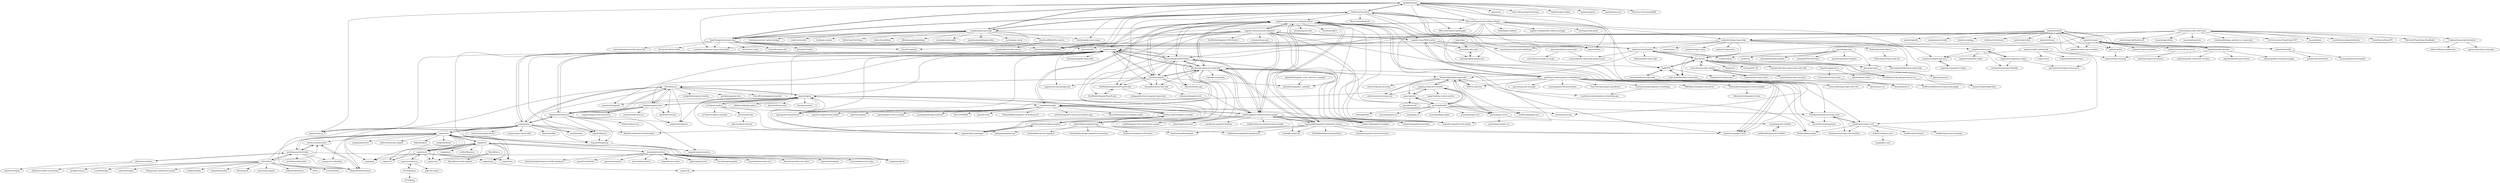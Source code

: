 digraph G {
"typings/typings" -> "DefinitelyTyped/tsd"
"typings/typings" -> "palantir/tslint" ["e"=1]
"typings/typings" -> "ngrx/store" ["e"=1]
"typings/typings" -> "ivogabe/gulp-typescript"
"typings/typings" -> "valor-software/ng2-bootstrap" ["e"=1]
"typings/typings" -> "TypeStrong/ts-loader" ["e"=1]
"typings/typings" -> "systemjs/systemjs" ["e"=1]
"typings/typings" -> "s-panferov/awesome-typescript-loader" ["e"=1]
"typings/typings" -> "typings/registry"
"typings/typings" -> "angular/universal" ["e"=1]
"typings/typings" -> "Reactive-Extensions/RxJS" ["e"=1]
"typings/typings" -> "angular/zone.js" ["e"=1]
"typings/typings" -> "borisyankov/DefinitelyTyped" ["e"=1]
"typings/typings" -> "mgechev/angular2-seed" ["e"=1]
"typings/typings" -> "TypeStrong/atom-typescript"
"marmelab/restful.js" -> "cujojs/rest"
"marmelab/restful.js" -> "jpillora/jquery.rest"
"marmelab/restful.js" -> "lincolnloop/amygdala"
"marmelab/restful.js" -> "marmelab/awesome-rest" ["e"=1]
"marmelab/restful.js" -> "Amareis/another-rest-client"
"marmelab/restful.js" -> "mgonto/restangular" ["e"=1]
"marmelab/restful.js" -> "marmelab/microrest.php"
"marmelab/restful.js" -> "florianholzapfel/express-restify-mongoose" ["e"=1]
"marmelab/restful.js" -> "gcanti/tcomb-form" ["e"=1]
"marmelab/restful.js" -> "gaearon/normalizr" ["e"=1]
"marmelab/restful.js" -> "marmelab/ng-admin" ["e"=1]
"marmelab/restful.js" -> "brigand/react-mixin" ["e"=1]
"TypeStrong/atom-typescript" -> "typings/typings"
"TypeStrong/atom-typescript" -> "DefinitelyTyped/tsd"
"TypeStrong/atom-typescript" -> "ivogabe/gulp-typescript"
"TypeStrong/atom-typescript" -> "borisyankov/DefinitelyTyped" ["e"=1]
"TypeStrong/atom-typescript" -> "palantir/tslint" ["e"=1]
"TypeStrong/atom-typescript" -> "sebastian-lenz/typedoc"
"TypeStrong/atom-typescript" -> "alm-tools/alm" ["e"=1]
"TypeStrong/atom-typescript" -> "Microsoft/ngconf2015demo"
"TypeStrong/atom-typescript" -> "tststs/atom-ternjs" ["e"=1]
"TypeStrong/atom-typescript" -> "s-panferov/awesome-typescript-loader" ["e"=1]
"TypeStrong/atom-typescript" -> "atom/ide-typescript" ["e"=1]
"TypeStrong/atom-typescript" -> "jbrantly/ts-loader"
"TypeStrong/atom-typescript" -> "cmichaelgraham/aurelia-typescript" ["e"=1]
"TypeStrong/atom-typescript" -> "TypeStrong/tsify"
"TypeStrong/atom-typescript" -> "AtomLinter/linter-tslint"
"cujojs/meld" -> "cujojs/wire"
"cujojs/meld" -> "cujojs/msgs"
"cujojs/meld" -> "mgechev/aspect.js"
"cujojs/meld" -> "cujojs/rest"
"cujojs/meld" -> "cujojs/when" ["e"=1]
"cujojs/meld" -> "cujojs/cram"
"cujojs/meld" -> "cujojs/poly"
"cujojs/meld" -> "cujojs/curl" ["e"=1]
"monounity/karma-typescript" -> "sshev/karma-remap-coverage"
"monounity/karma-typescript" -> "sergeyt/karma-typescript-preprocessor"
"DefinitelyTyped/tsd" -> "typings/typings"
"DefinitelyTyped/tsd" -> "borisyankov/DefinitelyTyped" ["e"=1]
"DefinitelyTyped/tsd" -> "ivogabe/gulp-typescript"
"DefinitelyTyped/tsd" -> "TypeStrong/atom-typescript"
"DefinitelyTyped/tsd" -> "sebastian-lenz/typedoc"
"DefinitelyTyped/tsd" -> "floridoo/gulp-sourcemaps" ["e"=1]
"DefinitelyTyped/tsd" -> "palantir/tslint" ["e"=1]
"DefinitelyTyped/tsd" -> "Microsoft/TypeScriptSamples" ["e"=1]
"DefinitelyTyped/tsd" -> "Railk/T3S"
"DefinitelyTyped/tsd" -> "DanWahlin/AngularIn20TypeScript"
"DefinitelyTyped/tsd" -> "Microsoft/TypeScript-Sublime-Plugin"
"DefinitelyTyped/tsd" -> "soywiz/typescript-node-definitions"
"DefinitelyTyped/tsd" -> "Microsoft/nodejstools" ["e"=1]
"DefinitelyTyped/tsd" -> "Microsoft/ngconf2015demo"
"DefinitelyTyped/tsd" -> "angular-class/angular2-webpack-starter"
"shuhei/babel-angular2-app" -> "shuhei/babel-plugin-angular2-annotations"
"shuhei/babel-angular2-app" -> "blacksonic/angular2-es6-starter"
"shuhei/babel-angular2-app" -> "shuhei/babel-preset-angular2"
"Nodeclipse/nodeclipse-1" -> "Nodeclipse/eclipse-node-ide"
"angular/dgeni" -> "petebacondarwin/dgeni-example"
"angular/dgeni" -> "angular/dgeni-packages"
"angular/dgeni" -> "m7r/grunt-ngdocs"
"angular/dgeni" -> "petebacondarwin/dgeni-angular"
"angular/dgeni" -> "angular/angular-hint"
"angular/dgeni" -> "angular/benchpress"
"angular/dgeni" -> "btford/zone.js"
"angular/dgeni" -> "nikhilmodak/gulp-ngdocs"
"angular/dgeni" -> "angular/router"
"angular/dgeni" -> "kentcdodds/ng-stats" ["e"=1]
"angular/dgeni" -> "olov/ng-annotate" ["e"=1]
"angular/dgeni" -> "angular/ngUpgrade" ["e"=1]
"angular/dgeni" -> "rangle/batarangle"
"angular/dgeni" -> "angular/watchtower.js"
"angular/dgeni" -> "ngUpgraders/ng-forward" ["e"=1]
"k-maru/grunt-typescript" -> "basarat/grunt-ts"
"c9/architect" -> "mariocasciaro/scatter"
"c9/architect" -> "cujojs/wire"
"c9/architect" -> "jaredhanson/electrolyte"
"c9/architect" -> "walmartlabs/thorax" ["e"=1]
"c9/architect" -> "c9/vfs"
"c9/architect" -> "visionmedia/co" ["e"=1]
"c9/architect" -> "rjrodger/seneca" ["e"=1]
"c9/architect" -> "LearnBoost/kue" ["e"=1]
"c9/architect" -> "substack/seaport" ["e"=1]
"c9/architect" -> "felixge/node-sandboxed-module" ["e"=1]
"c9/architect" -> "nodejitsu/haibu" ["e"=1]
"c9/architect" -> "sdepold/sequelize" ["e"=1]
"c9/architect" -> "flatiron/nock" ["e"=1]
"c9/architect" -> "RoyJacobs/intravenous"
"c9/architect" -> "easeway/js-plugins"
"angelozerr/jdt-codemining" -> "ajermakovics/eclipse-instasearch"
"angelozerr/jdt-codemining" -> "eclipse/wildwebdeveloper" ["e"=1]
"angelozerr/jdt-codemining" -> "eclipse/xtext" ["e"=1]
"angelozerr/jdt-codemining" -> "angelozerr/typescript.java"
"qooxdoo/qooxdoo" -> "qooxdoo/qooxdoo-compiler"
"qooxdoo/qooxdoo" -> "jbaron/qx-typed"
"qooxdoo/qooxdoo" -> "sqville/sqv"
"qooxdoo/qooxdoo" -> "jbaron/cats"
"qooxdoo/qooxdoo" -> "johnspackman/qxcompiler"
"qooxdoo/qooxdoo" -> "mwaylabs/The-M-Project" ["e"=1]
"jaredhanson/electrolyte" -> "mariocasciaro/scatter"
"jaredhanson/electrolyte" -> "jaredhanson/bootable"
"jaredhanson/electrolyte" -> "niftylettuce/eskimo"
"jaredhanson/electrolyte" -> "RoyJacobs/intravenous"
"jaredhanson/electrolyte" -> "young-steveo/bottlejs" ["e"=1]
"jaredhanson/electrolyte" -> "cujojs/wire"
"jaredhanson/electrolyte" -> "vojtajina/node-di"
"jaredhanson/electrolyte" -> "c9/architect"
"angelozerr/angularjs-eclipse" -> "angelozerr/tern.java"
"angelozerr/angularjs-eclipse" -> "mickaelistria/eclipse-bluesky"
"angelozerr/angularjs-eclipse" -> "ajermakovics/eclipse-instasearch"
"TypeStrong/grunt-ts" -> "k-maru/grunt-typescript"
"TypeStrong/grunt-ts" -> "palantir/grunt-tslint"
"angular/router" -> "angular/templating"
"angular/router" -> "angular/watchtower.js"
"angular/router" -> "angular-class/angular2-webpack-starter"
"angular/router" -> "angular/di.js"
"angular/router" -> "Microsoft/ngconf2015demo"
"angular/router" -> "ngUpgraders/ng-forward" ["e"=1]
"angular/router" -> "angular/atscript-playground"
"angular/router" -> "angular/diary.js"
"angular/router" -> "pkozlowski-opensource/ng2-play"
"angular/router" -> "angular/ngUpgrade" ["e"=1]
"angular/router" -> "hannahhoward/a1atscript"
"angular/router" -> "angular/zone.js" ["e"=1]
"angular/router" -> "davideast/ng2do"
"angular/router" -> "Swimlane/angular-data-table" ["e"=1]
"angular/router" -> "angular/angular-hint"
"btford/zone.js" -> "angular/watchtower.js"
"btford/zone.js" -> "angular/angular-hint"
"btford/zone.js" -> "angular/zone.js" ["e"=1]
"btford/zone.js" -> "angular/di.js"
"btford/zone.js" -> "mozilla/task.js" ["e"=1]
"btford/zone.js" -> "angular/dgeni"
"btford/zone.js" -> "geddski/overmind" ["e"=1]
"btford/zone.js" -> "karlgoldstein/grunt-html2js" ["e"=1]
"btford/zone.js" -> "jmdobry/angular-data" ["e"=1]
"btford/zone.js" -> "PascalPrecht/angular-translate" ["e"=1]
"btford/zone.js" -> "davideast/ng2do"
"btford/zone.js" -> "angular/benchpress"
"Microsoft/TypeScript-Sublime-Plugin" -> "Railk/T3S"
"Microsoft/TypeScript-Sublime-Plugin" -> "typings/typings"
"Microsoft/TypeScript-Sublime-Plugin" -> "ivogabe/gulp-typescript"
"Microsoft/TypeScript-Sublime-Plugin" -> "Microsoft/TypeScriptSamples" ["e"=1]
"Microsoft/TypeScript-Sublime-Plugin" -> "babel/babel-sublime" ["e"=1]
"Microsoft/TypeScript-Sublime-Plugin" -> "borisyankov/DefinitelyTyped" ["e"=1]
"Microsoft/TypeScript-Sublime-Plugin" -> "DefinitelyTyped/tsd"
"Microsoft/TypeScript-Sublime-Plugin" -> "Microsoft/ngconf2015demo"
"Microsoft/TypeScript-Sublime-Plugin" -> "mgechev/angular2-seed" ["e"=1]
"Microsoft/TypeScript-Sublime-Plugin" -> "Phaiax/ArcticTypescript"
"Microsoft/TypeScript-Sublime-Plugin" -> "palantir/tslint" ["e"=1]
"Microsoft/TypeScript-Sublime-Plugin" -> "angular-ui/AngularJS-sublime-package" ["e"=1]
"Microsoft/TypeScript-Sublime-Plugin" -> "mgechev/angular2-style-guide" ["e"=1]
"Microsoft/TypeScript-Sublime-Plugin" -> "vilic/typescript-guide" ["e"=1]
"Microsoft/TypeScript-Sublime-Plugin" -> "palantir/eclipse-typescript"
"angular/di.js" -> "vojtajina/node-di"
"angular/di.js" -> "angular/watchtower.js"
"angular/di.js" -> "angular/templating"
"angular/di.js" -> "angular/router"
"angular/di.js" -> "angular/diary.js"
"angular/di.js" -> "btford/zone.js"
"angular/di.js" -> "thlorenz/es6ify" ["e"=1]
"angular/di.js" -> "RoyJacobs/intravenous"
"angular/di.js" -> "cujojs/wire"
"angular/di.js" -> "young-steveo/bottlejs" ["e"=1]
"angular/di.js" -> "ModuleLoader/es6-module-loader" ["e"=1]
"angular/di.js" -> "angular/zone.js" ["e"=1]
"angular/di.js" -> "mozilla/task.js" ["e"=1]
"angular/di.js" -> "sindresorhus/gulp-traceur"
"angular/di.js" -> "zenparsing/es-observable" ["e"=1]
"palantir/atlasdb" -> "palantir/conjure"
"palantir/atlasdb" -> "palantir/godel"
"palantir/atlasdb" -> "palantir/plottable" ["e"=1]
"palantir/atlasdb" -> "palantir/gradle-baseline"
"palantir/atlasdb" -> "palantir/http-remoting"
"palantir/atlasdb" -> "palantir/tritium"
"palantir/atlasdb" -> "palantir/giraffe"
"palantir/atlasdb" -> "palantir/redoodle"
"palantir/atlasdb" -> "stephenmcd/curiodb" ["e"=1]
"palantir/atlasdb" -> "rxin/jvm-readings" ["e"=1]
"palantir/atlasdb" -> "palantir/eclipse-typescript"
"palantir/atlasdb" -> "voldemort/voldemort" ["e"=1]
"palantir/atlasdb" -> "palantir/conjure-java-runtime"
"vvakame/typescript-formatter" -> "vvakame/dtsm"
"vvakame/typescript-formatter" -> "bokuweb/karma-nightmare"
"vvakame/typescript-formatter" -> "agentcooper/typescript-play" ["e"=1]
"ivogabe/gulp-typescript" -> "floridoo/gulp-sourcemaps" ["e"=1]
"ivogabe/gulp-typescript" -> "typings/typings"
"ivogabe/gulp-typescript" -> "DefinitelyTyped/tsd"
"ivogabe/gulp-typescript" -> "panuhorsmalahti/gulp-tslint"
"ivogabe/gulp-typescript" -> "TypeStrong/tsify"
"ivogabe/gulp-typescript" -> "rbuckton/ReflectDecorators"
"ivogabe/gulp-typescript" -> "contra/gulp-concat" ["e"=1]
"ivogabe/gulp-typescript" -> "baimingxuan/vue3-admin-design" ["e"=1]
"ivogabe/gulp-typescript" -> "sindresorhus/del" ["e"=1]
"ivogabe/gulp-typescript" -> "lazd/gulp-replace" ["e"=1]
"ivogabe/gulp-typescript" -> "KylinC/mmVital-Signs" ["e"=1]
"ivogabe/gulp-typescript" -> "sohutv/hotcaffeine" ["e"=1]
"ivogabe/gulp-typescript" -> "Allenkuzma/langhaiblogs" ["e"=1]
"ivogabe/gulp-typescript" -> "TypeStrong/atom-typescript"
"ivogabe/gulp-typescript" -> "terinjokes/gulp-uglify" ["e"=1]
"hi104/typescript-playground-on-ace" -> "basarat/TypeScriptEditor"
"jbaron/cats" -> "hi104/typescript-playground-on-ace"
"jbaron/cats" -> "Diullei/tsd"
"jbaron/cats" -> "fdecampredon/brackets-typescript"
"jbaron/cats" -> "raph-amiard/sublime-typescript"
"jbaron/cats" -> "vclteam/VCL.JS"
"jbaron/cats" -> "niutech/typescript-compile"
"jbaron/cats" -> "Railk/T3S"
"jbaron/cats" -> "basarat/TypeScriptEditor"
"jbaron/cats" -> "tomsdev/brackets-typescript-code-intel"
"jbaron/cats" -> "sebastian-lenz/typedoc"
"jbaron/cats" -> "jbaron/qx-typed"
"niftylettuce/eskimo" -> "niftylettuce/igloo"
"niftylettuce/eskimo" -> "jaredhanson/electrolyte"
"niftylettuce/eskimo" -> "niftylettuce/nifty-conventions"
"frankwallis/plugin-typescript" -> "capaj/systemjs-hot-reloader"
"frankwallis/plugin-typescript" -> "alexisvincent/systemjs-hmr"
"frankwallis/plugin-typescript" -> "mobilexag/plugin-sass"
"frankwallis/plugin-typescript" -> "systemjs/builder"
"frankwallis/plugin-typescript" -> "rolaveric/karma-systemjs"
"frankwallis/plugin-typescript" -> "jspm/registry"
"frankwallis/plugin-typescript" -> "b091/ts-skeleton"
"frankwallis/plugin-typescript" -> "Workiva/karma-jspm"
"systemjs/builder" -> "jspm/registry"
"systemjs/builder" -> "jspm/jspm-cli" ["e"=1]
"systemjs/builder" -> "frankwallis/plugin-typescript"
"systemjs/builder" -> "capaj/systemjs-hot-reloader"
"systemjs/builder" -> "systemjs/plugin-babel"
"systemjs/builder" -> "systemjs/systemjs" ["e"=1]
"systemjs/builder" -> "systemjs/plugin-text"
"systemjs/builder" -> "Swimlane/angular-systemjs-seed"
"systemjs/builder" -> "ModuleLoader/es6-module-loader" ["e"=1]
"systemjs/builder" -> "mobilexag/plugin-sass"
"systemjs/builder" -> "whatwg/loader" ["e"=1]
"systemjs/builder" -> "geelen/jspm-server"
"systemjs/builder" -> "angular/router"
"systemjs/builder" -> "systemjs/plugin-css"
"systemjs/builder" -> "pkozlowski-opensource/ng2-play"
"Microsoft/ngconf2015demo" -> "davideast/ng2do"
"Microsoft/ngconf2015demo" -> "angular/router"
"Microsoft/ngconf2015demo" -> "DanWahlin/AngularTypeScript"
"Microsoft/ngconf2015demo" -> "auth0/angular2-authentication-sample"
"Microsoft/ngconf2015demo" -> "DanWahlin/AngularIn20TypeScript"
"Microsoft/ngconf2015demo" -> "pkozlowski-opensource/ng2-play"
"Microsoft/ngconf2015demo" -> "angular-class/angular2-webpack-starter"
"Microsoft/ngconf2015demo" -> "djsmith42/angular2_calendar"
"Microsoft/ngconf2015demo" -> "rkirov/youtube-app"
"tipeio/tipe" -> "tipeio/awesome-tipe"
"tipeio/tipe" -> "tipeio/graphql-playground"
"palantir/redoodle" -> "monorepolint/monorepolint"
"palantir/redoodle" -> "palantir/documentalist"
"jspm/registry" -> "capaj/systemjs-hot-reloader"
"jspm/registry" -> "jspm/demo-es6"
"jspm/registry" -> "geelen/jspm-server"
"jspm/registry" -> "systemjs/builder"
"angular-class/awesome-angular2" -> "angular-class/angular2-webpack-starter"
"angular-class/awesome-angular2" -> "angular-class/NG6-starter"
"angular-class/awesome-angular2" -> "auth0/angular2-the-new-horizon-sample"
"angular-class/awesome-angular2" -> "mgechev/angular2-style-guide" ["e"=1]
"angular-class/awesome-angular2" -> "johnpapa/angular2-go" ["e"=1]
"angular-class/awesome-angular2" -> "born2net/ng2Boilerplate" ["e"=1]
"angular-class/awesome-angular2" -> "auth0/angular2-authentication-sample"
"angular-class/awesome-angular2" -> "rogerpadilla/angular2-minimalist-starter"
"angular-class/awesome-angular2" -> "DanWahlin/Angular2-ES6-Starter"
"angular-class/awesome-angular2" -> "shuhei/babel-angular2-app"
"angular-class/awesome-angular2" -> "mgechev/angular2-seed" ["e"=1]
"angular-class/awesome-angular2" -> "ngUpgraders/ng-forward" ["e"=1]
"angular-class/awesome-angular2" -> "thelgevold/angular-2-samples" ["e"=1]
"angular-class/awesome-angular2" -> "orizens/echoes-ng2" ["e"=1]
"hannahhoward/a1atscript" -> "robianmcd/angular-next"
"rbuckton/ReflectDecorators" -> "jonathandturner/decorators"
"basarat/typescript-collections" -> "jbaron/cats"
"basarat/typescript-collections" -> "basarat/algorithms"
"basarat/typescript-collections" -> "borisyankov/DefinitelyTyped" ["e"=1]
"basarat/typescript-collections" -> "TypeStrong/atom-typescript"
"basarat/typescript-collections" -> "typestyle/typestyle" ["e"=1]
"basarat/typescript-collections" -> "s-panferov/awesome-typescript-loader" ["e"=1]
"basarat/typescript-collections" -> "alm-tools/alm" ["e"=1]
"basarat/typescript-collections" -> "vvakame/typescript-formatter"
"basarat/typescript-collections" -> "torokmark/design_patterns_in_typescript" ["e"=1]
"basarat/typescript-collections" -> "electricessence/TypeScript.NET"
"basarat/typescript-collections" -> "basarat/byots"
"basarat/typescript-collections" -> "manfredsteyer/ngx-build-plus" ["e"=1]
"basarat/typescript-collections" -> "SonarSource/SonarTS" ["e"=1]
"basarat/typescript-collections" -> "Microsoft/TypeScript-Handbook" ["e"=1]
"basarat/typescript-collections" -> "mauriciosantos/Buckets-JS" ["e"=1]
"cujojs/wire" -> "cujojs/meld"
"cujojs/wire" -> "cujojs/when" ["e"=1]
"cujojs/wire" -> "cujojs/curl" ["e"=1]
"cujojs/wire" -> "RoyJacobs/intravenous"
"cujojs/wire" -> "cujojs/msgs"
"cujojs/wire" -> "angular/di.js"
"cujojs/wire" -> "cujojs/poly"
"cujojs/wire" -> "cujojs/rest"
"cujojs/wire" -> "cujojs/cram"
"cujojs/wire" -> "mariocasciaro/scatter"
"cujojs/wire" -> "amdjs/underscore" ["e"=1]
"cujojs/wire" -> "millermedeiros/js-signals" ["e"=1]
"cujojs/wire" -> "linkedin/inject" ["e"=1]
"cujojs/wire" -> "amdjs/backbone" ["e"=1]
"cujojs/wire" -> "jaredhanson/electrolyte"
"angelozerr/tern.java" -> "angelozerr/angularjs-eclipse"
"angelozerr/tern.java" -> "angelozerr/typescript.java"
"angelozerr/tern.java" -> "mickaelistria/eclipse-bluesky"
"angelozerr/tern.java" -> "angelozerr/jsbuild-eclipse"
"pkozlowski-opensource/ng2-play" -> "auth0/angular2-authentication-sample"
"pkozlowski-opensource/ng2-play" -> "angular-class/angular2-webpack-starter"
"pkozlowski-opensource/ng2-play" -> "SekibOmazic/angular2-playground"
"pkozlowski-opensource/ng2-play" -> "rogerpadilla/angular2-minimalist-starter"
"pkozlowski-opensource/ng2-play" -> "mgechev/angular2-seed" ["e"=1]
"pkozlowski-opensource/ng2-play" -> "thelgevold/angular-2-samples" ["e"=1]
"pkozlowski-opensource/ng2-play" -> "mgechev/angular2-style-guide" ["e"=1]
"pkozlowski-opensource/ng2-play" -> "angular/router"
"pkozlowski-opensource/ng2-play" -> "davideast/ng2do"
"pkozlowski-opensource/ng2-play" -> "rolandjitsu/ng2-play"
"pkozlowski-opensource/ng2-play" -> "juliemr/ng2-test-seed" ["e"=1]
"pkozlowski-opensource/ng2-play" -> "Microsoft/ngconf2015demo"
"pkozlowski-opensource/ng2-play" -> "frankwallis/plugin-typescript"
"pkozlowski-opensource/ng2-play" -> "rangle/batarangle"
"pkozlowski-opensource/ng2-play" -> "hannahhoward/a1atscript"
"k1r0s/kaop-ts" -> "k1r0s/kaop"
"k1r0s/kaop-ts" -> "mgechev/aspect.js"
"martinmicunda/employee-scheduling-ui" -> "martinmicunda/employee-scheduling"
"martinmicunda/employee-scheduling-ui" -> "martinmicunda/employee-scheduling-api"
"martinmicunda/employee-scheduling-ui" -> "Swimlane/angular-systemjs-seed"
"martinmicunda/employee-scheduling-ui" -> "lookfirst/systemjs-seed"
"martinmicunda/employee-scheduling-ui" -> "ngUpgraders/ng-forward" ["e"=1]
"martinmicunda/employee-scheduling-ui" -> "angular-class/NG6-starter"
"martinmicunda/employee-scheduling-ui" -> "angular-class/angular2-webpack-starter"
"martinmicunda/employee-scheduling-ui" -> "ng-next/ng-next-example"
"martinmicunda/employee-scheduling-ui" -> "marcj/angular-es6-annotations"
"martinmicunda/employee-scheduling-ui" -> "gocardless/es6-angularjs" ["e"=1]
"martinmicunda/employee-scheduling-ui" -> "NativeScript/sample-ng-todomvc"
"martinmicunda/employee-scheduling-ui" -> "InfomediaLtd/angular2-redux-example"
"martinmicunda/employee-scheduling-ui" -> "Workiva/karma-jspm"
"martinmicunda/employee-scheduling-ui" -> "MikeRyan52/angular-decorators" ["e"=1]
"martinmicunda/employee-scheduling-ui" -> "b091/ts-skeleton"
"palantir/gradle-baseline" -> "palantir/gradle-consistent-versions"
"palantir/gradle-baseline" -> "palantir/palantir-java-format" ["e"=1]
"palantir/gradle-baseline" -> "tbroyer/gradle-errorprone-plugin" ["e"=1]
"palantir/gradle-baseline" -> "palantir/http-remoting"
"palantir/gradle-baseline" -> "palantir/conjure"
"angular/watchtower.js" -> "angular/templating"
"angular/watchtower.js" -> "angular/di.js"
"angular/watchtower.js" -> "btford/zone.js"
"angular/watchtower.js" -> "angular/expressionist.js"
"angular/watchtower.js" -> "angular/router"
"angular/watchtower.js" -> "angular/diary.js"
"angular/watchtower.js" -> "angular/angular-hint"
"angular/watchtower.js" -> "Polymer/observe-js" ["e"=1]
"angular/watchtower.js" -> "angular/benchpress"
"petebacondarwin/dgeni-angular" -> "petebacondarwin/dgeni-example"
"petebacondarwin/dgeni-angular" -> "angular/dgeni-packages"
"angular-class/angular2-webpack-starter" -> "angular-class/NG6-starter"
"angular-class/angular2-webpack-starter" -> "angular-class/awesome-angular2"
"angular-class/angular2-webpack-starter" -> "auth0/angular2-authentication-sample"
"angular-class/angular2-webpack-starter" -> "pkozlowski-opensource/ng2-play"
"angular-class/angular2-webpack-starter" -> "angular/router"
"angular-class/angular2-webpack-starter" -> "davideast/ng2do"
"angular-class/angular2-webpack-starter" -> "timjacobi/angular2-education" ["e"=1]
"angular-class/angular2-webpack-starter" -> "mgechev/angular2-style-guide" ["e"=1]
"angular-class/angular2-webpack-starter" -> "mgechev/angular2-seed" ["e"=1]
"angular-class/angular2-webpack-starter" -> "rangle/batarangle"
"angular-class/angular2-webpack-starter" -> "rogerpadilla/angular2-minimalist-starter"
"angular-class/angular2-webpack-starter" -> "kensho/ng-describe" ["e"=1]
"angular-class/angular2-webpack-starter" -> "thelgevold/angular-2-samples" ["e"=1]
"angular-class/angular2-webpack-starter" -> "martinmicunda/employee-scheduling-ui"
"angular-class/angular2-webpack-starter" -> "Hendrixer/ngFx" ["e"=1]
"palantir/conjure" -> "palantir/redoodle"
"palantir/conjure" -> "palantir/conjure-postman"
"palantir/conjure" -> "palantir/conjure-java-runtime"
"palantir/conjure" -> "palantir/atlasdb"
"palantir/conjure" -> "palantir/witchcraft-go-server"
"palantir/conjure" -> "palantir/godel"
"palantir/conjure" -> "palantir/gradle-baseline"
"auth0/angular2-authentication-sample" -> "angular-class/angular2-webpack-starter"
"auth0/angular2-authentication-sample" -> "pkozlowski-opensource/ng2-play"
"auth0/angular2-authentication-sample" -> "auth0/nodejs-jwt-authentication-sample"
"auth0/angular2-authentication-sample" -> "rogerpadilla/angular2-minimalist-starter"
"auth0/angular2-authentication-sample" -> "thelgevold/angular-2-samples" ["e"=1]
"auth0/angular2-authentication-sample" -> "rangle/batarangle"
"auth0/angular2-authentication-sample" -> "mgechev/angular2-seed" ["e"=1]
"auth0/angular2-authentication-sample" -> "juliemr/ng2-test-seed" ["e"=1]
"auth0/angular2-authentication-sample" -> "auth0/angular2-the-new-horizon-sample"
"auth0/angular2-authentication-sample" -> "rolandjitsu/ng2-lab" ["e"=1]
"auth0/angular2-authentication-sample" -> "r-park/todo-angular2-firebase" ["e"=1]
"auth0/angular2-authentication-sample" -> "mgechev/angular2-style-guide" ["e"=1]
"auth0/angular2-authentication-sample" -> "Microsoft/ngconf2015demo"
"auth0/angular2-authentication-sample" -> "shuhei/babel-angular2-app"
"auth0/angular2-authentication-sample" -> "timjacobi/angular2-education" ["e"=1]
"palantir/eclipse-typescript" -> "axmor/typecs"
"palantir/eclipse-typescript" -> "palantir/eclipse-tslint"
"palantir/eclipse-typescript" -> "angelozerr/typescript.java"
"palantir/eclipse-typescript" -> "fdecampredon/brackets-typescript"
"palantir/eclipse-typescript" -> "palantir/eclipse-less"
"palantir/eclipse-typescript" -> "raph-amiard/sublime-typescript"
"palantir/eclipse-typescript" -> "Nodeclipse/nodeclipse-1"
"palantir/eclipse-typescript" -> "soywiz/typescript-node-definitions"
"palantir/eclipse-typescript" -> "angelozerr/tern.java"
"palantir/eclipse-typescript" -> "sebastian-lenz/typedoc"
"vojtajina/node-di" -> "angular/di.js"
"sebastian-lenz/typedoc" -> "hi104/typescript-playground-on-ace"
"sebastian-lenz/typedoc" -> "vvakame/dtsm"
"sebastian-lenz/typedoc" -> "sergeyt/karma-typescript-preprocessor"
"sebastian-lenz/typedoc" -> "jbaron/cats"
"sebastian-lenz/typedoc" -> "ulfryk/angular-typescript" ["e"=1]
"sebastian-lenz/typedoc" -> "frankwallis/plugin-typescript"
"petebacondarwin/dgeni-example" -> "petebacondarwin/dgeni-angular"
"petebacondarwin/dgeni-example" -> "angular/dgeni"
"petebacondarwin/dgeni-example" -> "angular/dgeni-packages"
"davideast/ng2do" -> "Microsoft/ngconf2015demo"
"davideast/ng2do" -> "rkirov/youtube-app"
"davideast/ng2do" -> "angular-class/angular2-webpack-starter"
"davideast/ng2do" -> "djsmith42/angular2_calendar"
"davideast/ng2do" -> "pkozlowski-opensource/ng2-play"
"davideast/ng2do" -> "angular/router"
"davideast/ng2do" -> "angular/atscript-playground"
"davideast/ng2do" -> "hannahhoward/a1atscript"
"davideast/ng2do" -> "auth0/angular2-authentication-sample"
"davideast/ng2do" -> "DanWahlin/AngularIn20TypeScript"
"davideast/ng2do" -> "btford/zone.js"
"mariocasciaro/scatter" -> "RoyJacobs/intravenous"
"mariocasciaro/scatter" -> "jaredhanson/electrolyte"
"m7r/grunt-ngdocs" -> "m7r/grunt-ngdocs-example"
"m7r/grunt-ngdocs" -> "gitsome/docular"
"m7r/grunt-ngdocs" -> "petebacondarwin/dgeni-example"
"m7r/grunt-ngdocs" -> "angular/dgeni"
"m7r/grunt-ngdocs" -> "angular/dgeni-packages"
"jbaron/qx-typed" -> "jbaron/qx-parser"
"Swimlane/angular-systemjs-seed" -> "lookfirst/systemjs-seed"
"Swimlane/angular-systemjs-seed" -> "Swimlane/systemjs-route-bundler"
"Swimlane/angular-systemjs-seed" -> "gocardless/es6-angularjs" ["e"=1]
"angelozerr/typescript.java" -> "angelozerr/angular2-eclipse"
"Railk/T3S" -> "raph-amiard/sublime-typescript"
"Railk/T3S" -> "clausreinke/typescript-tools"
"Railk/T3S" -> "Phaiax/ArcticTypescript"
"Railk/T3S" -> "jbaron/cats"
"rangle/batarangle" -> "auth0/angular2-authentication-sample"
"rangle/batarangle" -> "mgechev/angular2-hot-loader"
"rangle/batarangle" -> "mgechev/angular2-style-guide" ["e"=1]
"rangle/batarangle" -> "angular-class/angular2-webpack-starter"
"rangle/batarangle" -> "mgechev/ng2lint"
"rangle/batarangle" -> "thelgevold/angular-2-samples" ["e"=1]
"rangle/batarangle" -> "ngUpgraders/ng-forward" ["e"=1]
"rangle/batarangle" -> "ngrx/angular2-store-example" ["e"=1]
"rangle/batarangle" -> "pkozlowski-opensource/ng2-play"
"rangle/batarangle" -> "justindujardin/ng2-material" ["e"=1]
"rangle/batarangle" -> "ReactiveX/RxJS" ["e"=1]
"rangle/batarangle" -> "ngrx/devtools" ["e"=1]
"rangle/batarangle" -> "NathanWalker/angular2-seed-advanced" ["e"=1]
"rangle/batarangle" -> "preboot/angular2-universal-windows-app" ["e"=1]
"rangle/batarangle" -> "TheLarkInn/angular2-template-loader" ["e"=1]
"niutech/typescript-compile" -> "basarat/typescript-script"
"niutech/typescript-compile" -> "hi104/typescript-playground-on-ace"
"niutech/typescript-compile" -> "jbaron/cats"
"niutech/typescript-compile" -> "niutech/typescript-interpret"
"palantir/godel" -> "palantir/http-remoting"
"angular/templating" -> "angular/expressionist.js"
"basarat/typescript-script" -> "niutech/typescript-compile"
"rogerpadilla/angular2-minimalist-starter" -> "auth0/angular2-authentication-sample"
"rogerpadilla/angular2-minimalist-starter" -> "pkozlowski-opensource/ng2-play"
"rogerpadilla/angular2-minimalist-starter" -> "angular-class/angular2-webpack-starter"
"rogerpadilla/angular2-minimalist-starter" -> "alexpods/angular2-universal-starter" ["e"=1]
"rogerpadilla/angular2-minimalist-starter" -> "SekibOmazic/angular2-playground"
"rogerpadilla/angular2-minimalist-starter" -> "rolandjitsu/ng2-lab" ["e"=1]
"rogerpadilla/angular2-minimalist-starter" -> "johnpapa/angular2-go" ["e"=1]
"rogerpadilla/angular2-minimalist-starter" -> "DanWahlin/Angular2-JumpStart" ["e"=1]
"rogerpadilla/angular2-minimalist-starter" -> "born2net/ng2Boilerplate" ["e"=1]
"rogerpadilla/angular2-minimalist-starter" -> "mgechev/angular2-seed" ["e"=1]
"cujojs/rest" -> "marmelab/restful.js"
"cujojs/rest" -> "cujojs/when" ["e"=1]
"cujojs/rest" -> "cujojs/wire"
"cujojs/rest" -> "cujojs/meld"
"cujojs/rest" -> "cujojs/msgs"
"cujojs/rest" -> "cujojs/cola"
"cujojs/rest" -> "cujojs/cram"
"cujojs/rest" -> "cujojs/curl" ["e"=1]
"cujojs/rest" -> "cujojs/most" ["e"=1]
"cujojs/rest" -> "acdlite/flummox" ["e"=1]
"cujojs/rest" -> "cujojs/poly"
"RaveJS/rave" -> "RaveJS/rave-start-angular"
"RaveJS/rave" -> "cujojs/cram"
"DanWahlin/AngularIn20TypeScript" -> "DanWahlin/AngularTypeScript"
"DanWahlin/AngularIn20TypeScript" -> "johnpapa/hottowel-angular-typescript" ["e"=1]
"b091/ts-skeleton" -> "frankwallis/plugin-typescript"
"tinkertrain/jspm-react" -> "capaj/jspm-react"
"angular/angular-hint" -> "angular/benchpress"
"angular/angular-hint" -> "btford/zone.js"
"angular/angular-hint" -> "geddski/overmind" ["e"=1]
"angular/angular-hint" -> "angular/watchtower.js"
"angular/angular-hint" -> "angular/angular-hint-directives"
"angular/angular-hint" -> "angular/dgeni"
"angular/angular-hint" -> "yearofmoo/directive.js"
"angular-class/NG6-starter" -> "angular-class/angular2-webpack-starter"
"angular-class/NG6-starter" -> "angular-class/awesome-angular2"
"angular-class/NG6-starter" -> "Swimlane/angular-systemjs-seed"
"angular-class/NG6-starter" -> "tipeio/graphql-playground"
"angular-class/NG6-starter" -> "tipeio/awesome-tipe"
"angular-class/NG6-starter" -> "martinmicunda/employee-scheduling-ui"
"angular-class/NG6-starter" -> "lookfirst/systemjs-seed"
"angular-class/NG6-starter" -> "angular/router"
"jpillora/jquery.rest" -> "marmelab/restful.js"
"mgechev/aspect.js" -> "k1r0s/kaop-ts"
"mgechev/aspect.js" -> "cujojs/meld"
"mgechev/aspect.js" -> "mgechev/ngast" ["e"=1]
"clausreinke/typescript-tools" -> "aki2o/emacs-tss"
"clausreinke/typescript-tools" -> "clausreinke/typescript-tools.vim"
"clausreinke/typescript-tools" -> "Railk/T3S"
"clausreinke/typescript-tools" -> "basarat/grunt-ts"
"jackfranklin/jspm-dev-builder" -> "capaj/jspm-hot-reloader"
"djsmith42/angular_react_directive_example" -> "djsmith42/angular2_calendar"
"lookfirst/systemjs-seed" -> "Swimlane/angular-systemjs-seed"
"lookfirst/systemjs-seed" -> "lookfirst/gulp-helpers"
"lookfirst/systemjs-seed" -> "Swimlane/systemjs-route-bundler"
"lookfirst/systemjs-seed" -> "lookfirst/generator-systemjs"
"lookfirst/systemjs-seed" -> "Workiva/karma-jspm"
"lookfirst/systemjs-seed" -> "tinkertrain/jspm-react"
"raph-amiard/sublime-typescript" -> "stoffera/sublimetext2-typescript-plugin"
"raph-amiard/sublime-typescript" -> "Railk/T3S"
"geelen/jspm-server" -> "capaj/jspm-hot-reloader"
"geelen/jspm-server" -> "geelen/jspm-loader-css"
"geelen/jspm-server" -> "capaj/systemjs-hot-reloader"
"DanWahlin/AngularTypeScript" -> "DanWahlin/AngularIn20TypeScript"
"tipeio/awesome-tipe" -> "tipeio/graphql-playground"
"InfomediaLtd/angular2-redux-example" -> "InfomediaLtd/angular2-redux"
"capaj/jspm-hot-reloader" -> "jackfranklin/jspm-dev-builder"
"martinmicunda/employee-scheduling" -> "martinmicunda/employee-scheduling-api"
"capaj/systemjs-hot-reloader" -> "frankwallis/plugin-typescript"
"capaj/systemjs-hot-reloader" -> "geelen/jspm-server"
"capaj/systemjs-hot-reloader" -> "capaj/chokidar-socket-emitter"
"capaj/systemjs-hot-reloader" -> "alexisvincent/systemjs-hmr"
"capaj/systemjs-hot-reloader" -> "jspm/registry"
"angular/diary.js" -> "angular/templating"
"angular/dgeni-packages" -> "petebacondarwin/dgeni-angular"
"angular/dgeni-packages" -> "angular/dgeni"
"angular/dgeni-packages" -> "petebacondarwin/dgeni-example"
"RoyJacobs/intravenous" -> "mariocasciaro/scatter"
"cujojs/msgs" -> "cujojs/cola"
"tipeio/graphql-playground" -> "tipeio/awesome-tipe"
"gitsome/docular" -> "gitsome/grunt-docular"
"angelozerr/angular2-eclipse" -> "angelozerr/typescript.java"
"palantir/witchcraft-go-server" -> "palantir/conjure-go-runtime"
"typings/typings" ["l"="32.678,-32.738"]
"DefinitelyTyped/tsd" ["l"="32.658,-32.678"]
"palantir/tslint" ["l"="26.272,-26.577"]
"ngrx/store" ["l"="30.862,-30.52"]
"ivogabe/gulp-typescript" ["l"="32.689,-32.707"]
"valor-software/ng2-bootstrap" ["l"="30.782,-30.46"]
"TypeStrong/ts-loader" ["l"="23.009,-33.656"]
"systemjs/systemjs" ["l"="26.229,-27.004"]
"s-panferov/awesome-typescript-loader" ["l"="22.947,-33.664"]
"typings/registry" ["l"="32.709,-32.786"]
"angular/universal" ["l"="30.832,-30.498"]
"Reactive-Extensions/RxJS" ["l"="26.169,-26.92"]
"angular/zone.js" ["l"="30.956,-30.533"]
"borisyankov/DefinitelyTyped" ["l"="25.856,18.363"]
"mgechev/angular2-seed" ["l"="30.836,-30.425"]
"TypeStrong/atom-typescript" ["l"="32.65,-32.718"]
"marmelab/restful.js" ["l"="32.725,-32.189"]
"cujojs/rest" ["l"="32.759,-32.249"]
"jpillora/jquery.rest" ["l"="32.719,-32.151"]
"lincolnloop/amygdala" ["l"="32.675,-32.157"]
"marmelab/awesome-rest" ["l"="27.565,-19.473"]
"Amareis/another-rest-client" ["l"="32.683,-32.193"]
"mgonto/restangular" ["l"="30.586,-31.909"]
"marmelab/microrest.php" ["l"="32.755,-32.161"]
"florianholzapfel/express-restify-mongoose" ["l"="-7.759,2.855"]
"gcanti/tcomb-form" ["l"="28.813,-32.242"]
"gaearon/normalizr" ["l"="28.733,-32.113"]
"marmelab/ng-admin" ["l"="30.522,-31.924"]
"brigand/react-mixin" ["l"="28.739,-32.093"]
"sebastian-lenz/typedoc" ["l"="32.6,-32.732"]
"alm-tools/alm" ["l"="-11.855,-17.507"]
"Microsoft/ngconf2015demo" ["l"="32.699,-32.588"]
"tststs/atom-ternjs" ["l"="-6.14,-3.929"]
"atom/ide-typescript" ["l"="-6.156,-2.988"]
"jbrantly/ts-loader" ["l"="32.63,-32.741"]
"cmichaelgraham/aurelia-typescript" ["l"="23.631,-31.566"]
"TypeStrong/tsify" ["l"="32.713,-32.728"]
"AtomLinter/linter-tslint" ["l"="32.644,-32.756"]
"cujojs/meld" ["l"="32.793,-32.256"]
"cujojs/wire" ["l"="32.788,-32.309"]
"cujojs/msgs" ["l"="32.777,-32.27"]
"mgechev/aspect.js" ["l"="32.816,-32.213"]
"cujojs/when" ["l"="11.563,-32.184"]
"cujojs/cram" ["l"="32.813,-32.264"]
"cujojs/poly" ["l"="32.759,-32.28"]
"cujojs/curl" ["l"="11.3,-32.109"]
"monounity/karma-typescript" ["l"="32.491,-32.665"]
"sshev/karma-remap-coverage" ["l"="32.468,-32.648"]
"sergeyt/karma-typescript-preprocessor" ["l"="32.533,-32.696"]
"floridoo/gulp-sourcemaps" ["l"="11.252,-36.311"]
"Microsoft/TypeScriptSamples" ["l"="26.221,-26.764"]
"Railk/T3S" ["l"="32.591,-32.706"]
"DanWahlin/AngularIn20TypeScript" ["l"="32.675,-32.613"]
"Microsoft/TypeScript-Sublime-Plugin" ["l"="32.62,-32.683"]
"soywiz/typescript-node-definitions" ["l"="32.557,-32.698"]
"Microsoft/nodejstools" ["l"="25.694,18.315"]
"angular-class/angular2-webpack-starter" ["l"="32.749,-32.576"]
"shuhei/babel-angular2-app" ["l"="32.666,-32.574"]
"shuhei/babel-plugin-angular2-annotations" ["l"="32.63,-32.556"]
"blacksonic/angular2-es6-starter" ["l"="32.612,-32.572"]
"shuhei/babel-preset-angular2" ["l"="32.639,-32.578"]
"Nodeclipse/nodeclipse-1" ["l"="32.444,-32.709"]
"Nodeclipse/eclipse-node-ide" ["l"="32.417,-32.693"]
"angular/dgeni" ["l"="32.672,-32.455"]
"petebacondarwin/dgeni-example" ["l"="32.651,-32.436"]
"angular/dgeni-packages" ["l"="32.638,-32.447"]
"m7r/grunt-ngdocs" ["l"="32.619,-32.435"]
"petebacondarwin/dgeni-angular" ["l"="32.639,-32.428"]
"angular/angular-hint" ["l"="32.697,-32.468"]
"angular/benchpress" ["l"="32.702,-32.44"]
"btford/zone.js" ["l"="32.719,-32.471"]
"nikhilmodak/gulp-ngdocs" ["l"="32.663,-32.411"]
"angular/router" ["l"="32.739,-32.511"]
"kentcdodds/ng-stats" ["l"="30.76,-32.04"]
"olov/ng-annotate" ["l"="30.677,-31.956"]
"angular/ngUpgrade" ["l"="30.77,-32.23"]
"rangle/batarangle" ["l"="32.698,-32.542"]
"angular/watchtower.js" ["l"="32.733,-32.454"]
"ngUpgraders/ng-forward" ["l"="30.752,-32.17"]
"k-maru/grunt-typescript" ["l"="32.8,-32.543"]
"basarat/grunt-ts" ["l"="32.698,-32.606"]
"c9/architect" ["l"="32.84,-32.309"]
"mariocasciaro/scatter" ["l"="32.812,-32.327"]
"jaredhanson/electrolyte" ["l"="32.834,-32.337"]
"walmartlabs/thorax" ["l"="11.292,-31.922"]
"c9/vfs" ["l"="32.881,-32.289"]
"visionmedia/co" ["l"="11.732,-32.009"]
"rjrodger/seneca" ["l"="22.546,-36.665"]
"LearnBoost/kue" ["l"="11.812,-31.942"]
"substack/seaport" ["l"="11.78,-31.668"]
"felixge/node-sandboxed-module" ["l"="25.258,-34.216"]
"nodejitsu/haibu" ["l"="11.661,-31.767"]
"sdepold/sequelize" ["l"="11.744,-31.817"]
"flatiron/nock" ["l"="11.737,-31.78"]
"RoyJacobs/intravenous" ["l"="32.8,-32.346"]
"easeway/js-plugins" ["l"="32.857,-32.284"]
"angelozerr/jdt-codemining" ["l"="32.408,-32.815"]
"ajermakovics/eclipse-instasearch" ["l"="32.373,-32.818"]
"eclipse/wildwebdeveloper" ["l"="21.312,-31.834"]
"eclipse/xtext" ["l"="-7.162,13.512"]
"angelozerr/typescript.java" ["l"="32.444,-32.777"]
"qooxdoo/qooxdoo" ["l"="32.619,-32.85"]
"qooxdoo/qooxdoo-compiler" ["l"="32.634,-32.877"]
"jbaron/qx-typed" ["l"="32.602,-32.818"]
"sqville/sqv" ["l"="32.642,-32.865"]
"jbaron/cats" ["l"="32.587,-32.774"]
"johnspackman/qxcompiler" ["l"="32.618,-32.874"]
"mwaylabs/The-M-Project" ["l"="9.08,-33.09"]
"jaredhanson/bootable" ["l"="32.86,-32.359"]
"niftylettuce/eskimo" ["l"="32.891,-32.335"]
"young-steveo/bottlejs" ["l"="25.857,-34.863"]
"vojtajina/node-di" ["l"="32.794,-32.386"]
"angelozerr/angularjs-eclipse" ["l"="32.386,-32.785"]
"angelozerr/tern.java" ["l"="32.418,-32.764"]
"mickaelistria/eclipse-bluesky" ["l"="32.393,-32.768"]
"TypeStrong/grunt-ts" ["l"="32.848,-32.503"]
"palantir/grunt-tslint" ["l"="32.873,-32.484"]
"angular/templating" ["l"="32.757,-32.451"]
"angular/di.js" ["l"="32.761,-32.416"]
"angular/atscript-playground" ["l"="32.707,-32.511"]
"angular/diary.js" ["l"="32.767,-32.463"]
"pkozlowski-opensource/ng2-play" ["l"="32.741,-32.559"]
"hannahhoward/a1atscript" ["l"="32.761,-32.521"]
"davideast/ng2do" ["l"="32.721,-32.542"]
"Swimlane/angular-data-table" ["l"="30.594,-31.73"]
"mozilla/task.js" ["l"="11.546,-32.065"]
"geddski/overmind" ["l"="30.84,-31.953"]
"karlgoldstein/grunt-html2js" ["l"="30.745,-32.024"]
"jmdobry/angular-data" ["l"="30.824,-31.965"]
"PascalPrecht/angular-translate" ["l"="30.756,-31.959"]
"babel/babel-sublime" ["l"="9.804,-35.62"]
"Phaiax/ArcticTypescript" ["l"="32.58,-32.68"]
"angular-ui/AngularJS-sublime-package" ["l"="30.608,-31.964"]
"mgechev/angular2-style-guide" ["l"="30.822,-30.385"]
"vilic/typescript-guide" ["l"="33.42,-30.68"]
"palantir/eclipse-typescript" ["l"="32.492,-32.729"]
"thlorenz/es6ify" ["l"="11.614,-32.294"]
"ModuleLoader/es6-module-loader" ["l"="11.587,-32.27"]
"sindresorhus/gulp-traceur" ["l"="32.741,-32.383"]
"zenparsing/es-observable" ["l"="28.506,-32.222"]
"palantir/atlasdb" ["l"="32.326,-32.718"]
"palantir/conjure" ["l"="32.282,-32.721"]
"palantir/godel" ["l"="32.291,-32.745"]
"palantir/plottable" ["l"="15.1,-31.384"]
"palantir/gradle-baseline" ["l"="32.287,-32.696"]
"palantir/http-remoting" ["l"="32.301,-32.715"]
"palantir/tritium" ["l"="32.335,-32.742"]
"palantir/giraffe" ["l"="32.333,-32.69"]
"palantir/redoodle" ["l"="32.258,-32.707"]
"stephenmcd/curiodb" ["l"="9.507,24.794"]
"rxin/jvm-readings" ["l"="-10.941,4.776"]
"voldemort/voldemort" ["l"="10.357,26.473"]
"palantir/conjure-java-runtime" ["l"="32.305,-32.731"]
"vvakame/typescript-formatter" ["l"="32.511,-32.827"]
"vvakame/dtsm" ["l"="32.537,-32.782"]
"bokuweb/karma-nightmare" ["l"="32.484,-32.847"]
"agentcooper/typescript-play" ["l"="28.676,-26.918"]
"panuhorsmalahti/gulp-tslint" ["l"="32.737,-32.713"]
"rbuckton/ReflectDecorators" ["l"="32.743,-32.752"]
"contra/gulp-concat" ["l"="11.265,-36.32"]
"baimingxuan/vue3-admin-design" ["l"="-24.832,23.116"]
"sindresorhus/del" ["l"="11.233,-36.323"]
"lazd/gulp-replace" ["l"="11.205,-36.327"]
"KylinC/mmVital-Signs" ["l"="-24.835,23.122"]
"sohutv/hotcaffeine" ["l"="-24.827,23.114"]
"Allenkuzma/langhaiblogs" ["l"="-24.846,23.121"]
"terinjokes/gulp-uglify" ["l"="11.275,-36.312"]
"hi104/typescript-playground-on-ace" ["l"="32.612,-32.774"]
"basarat/TypeScriptEditor" ["l"="32.602,-32.792"]
"Diullei/tsd" ["l"="32.559,-32.794"]
"fdecampredon/brackets-typescript" ["l"="32.529,-32.755"]
"raph-amiard/sublime-typescript" ["l"="32.555,-32.731"]
"vclteam/VCL.JS" ["l"="32.559,-32.767"]
"niutech/typescript-compile" ["l"="32.626,-32.801"]
"tomsdev/brackets-typescript-code-intel" ["l"="32.58,-32.8"]
"niftylettuce/igloo" ["l"="32.924,-32.342"]
"niftylettuce/nifty-conventions" ["l"="32.923,-32.319"]
"frankwallis/plugin-typescript" ["l"="32.774,-32.654"]
"capaj/systemjs-hot-reloader" ["l"="32.805,-32.675"]
"alexisvincent/systemjs-hmr" ["l"="32.784,-32.678"]
"mobilexag/plugin-sass" ["l"="32.782,-32.638"]
"systemjs/builder" ["l"="32.806,-32.629"]
"rolaveric/karma-systemjs" ["l"="32.763,-32.678"]
"jspm/registry" ["l"="32.824,-32.665"]
"b091/ts-skeleton" ["l"="32.804,-32.647"]
"Workiva/karma-jspm" ["l"="32.837,-32.621"]
"jspm/jspm-cli" ["l"="26.117,-27.122"]
"systemjs/plugin-babel" ["l"="32.852,-32.658"]
"systemjs/plugin-text" ["l"="32.834,-32.642"]
"Swimlane/angular-systemjs-seed" ["l"="32.849,-32.581"]
"whatwg/loader" ["l"="29.31,-33.823"]
"geelen/jspm-server" ["l"="32.836,-32.687"]
"systemjs/plugin-css" ["l"="32.857,-32.641"]
"DanWahlin/AngularTypeScript" ["l"="32.66,-32.602"]
"auth0/angular2-authentication-sample" ["l"="32.721,-32.577"]
"djsmith42/angular2_calendar" ["l"="32.745,-32.538"]
"rkirov/youtube-app" ["l"="32.687,-32.562"]
"tipeio/tipe" ["l"="32.908,-32.525"]
"tipeio/awesome-tipe" ["l"="32.861,-32.538"]
"tipeio/graphql-playground" ["l"="32.868,-32.549"]
"monorepolint/monorepolint" ["l"="32.232,-32.713"]
"palantir/documentalist" ["l"="32.219,-32.695"]
"jspm/demo-es6" ["l"="32.861,-32.683"]
"angular-class/awesome-angular2" ["l"="32.765,-32.592"]
"angular-class/NG6-starter" ["l"="32.813,-32.57"]
"auth0/angular2-the-new-horizon-sample" ["l"="32.741,-32.612"]
"johnpapa/angular2-go" ["l"="30.846,-30.272"]
"born2net/ng2Boilerplate" ["l"="30.826,-30.366"]
"rogerpadilla/angular2-minimalist-starter" ["l"="32.767,-32.568"]
"DanWahlin/Angular2-ES6-Starter" ["l"="32.792,-32.603"]
"thelgevold/angular-2-samples" ["l"="30.84,-30.38"]
"orizens/echoes-ng2" ["l"="30.906,-30.355"]
"robianmcd/angular-next" ["l"="32.785,-32.497"]
"jonathandturner/decorators" ["l"="32.762,-32.772"]
"basarat/typescript-collections" ["l"="32.563,-32.832"]
"basarat/algorithms" ["l"="32.521,-32.869"]
"typestyle/typestyle" ["l"="25.734,-26.593"]
"torokmark/design_patterns_in_typescript" ["l"="26.497,-26.281"]
"electricessence/TypeScript.NET" ["l"="32.576,-32.878"]
"basarat/byots" ["l"="32.547,-32.883"]
"manfredsteyer/ngx-build-plus" ["l"="30.847,-30.738"]
"SonarSource/SonarTS" ["l"="28.582,-26.879"]
"Microsoft/TypeScript-Handbook" ["l"="26.174,-26.572"]
"mauriciosantos/Buckets-JS" ["l"="11.757,-32.547"]
"amdjs/underscore" ["l"="11.22,-32"]
"millermedeiros/js-signals" ["l"="11.278,-32.18"]
"linkedin/inject" ["l"="11.63,-31.732"]
"amdjs/backbone" ["l"="11.222,-32.035"]
"angelozerr/jsbuild-eclipse" ["l"="32.398,-32.75"]
"SekibOmazic/angular2-playground" ["l"="32.78,-32.552"]
"rolandjitsu/ng2-play" ["l"="32.77,-32.536"]
"juliemr/ng2-test-seed" ["l"="30.87,-30.361"]
"k1r0s/kaop-ts" ["l"="32.833,-32.184"]
"k1r0s/kaop" ["l"="32.846,-32.159"]
"martinmicunda/employee-scheduling-ui" ["l"="32.84,-32.6"]
"martinmicunda/employee-scheduling" ["l"="32.88,-32.607"]
"martinmicunda/employee-scheduling-api" ["l"="32.866,-32.599"]
"lookfirst/systemjs-seed" ["l"="32.879,-32.582"]
"ng-next/ng-next-example" ["l"="32.861,-32.615"]
"marcj/angular-es6-annotations" ["l"="32.88,-32.625"]
"gocardless/es6-angularjs" ["l"="30.694,-32.126"]
"NativeScript/sample-ng-todomvc" ["l"="32.901,-32.603"]
"InfomediaLtd/angular2-redux-example" ["l"="32.907,-32.626"]
"MikeRyan52/angular-decorators" ["l"="30.738,-32.219"]
"palantir/gradle-consistent-versions" ["l"="32.268,-32.67"]
"palantir/palantir-java-format" ["l"="-43.197,9.79"]
"tbroyer/gradle-errorprone-plugin" ["l"="8.918,21.644"]
"angular/expressionist.js" ["l"="32.743,-32.436"]
"Polymer/observe-js" ["l"="11.408,-32.239"]
"timjacobi/angular2-education" ["l"="30.816,-30.406"]
"kensho/ng-describe" ["l"="30.792,-32.037"]
"Hendrixer/ngFx" ["l"="30.818,-31.882"]
"palantir/conjure-postman" ["l"="32.26,-32.731"]
"palantir/witchcraft-go-server" ["l"="32.244,-32.74"]
"auth0/nodejs-jwt-authentication-sample" ["l"="32.711,-32.621"]
"rolandjitsu/ng2-lab" ["l"="30.802,-30.278"]
"r-park/todo-angular2-firebase" ["l"="30.839,-30.354"]
"axmor/typecs" ["l"="32.468,-32.746"]
"palantir/eclipse-tslint" ["l"="32.478,-32.712"]
"palantir/eclipse-less" ["l"="32.468,-32.727"]
"ulfryk/angular-typescript" ["l"="30.611,-32.291"]
"m7r/grunt-ngdocs-example" ["l"="32.591,-32.432"]
"gitsome/docular" ["l"="32.58,-32.411"]
"jbaron/qx-parser" ["l"="32.599,-32.833"]
"Swimlane/systemjs-route-bundler" ["l"="32.873,-32.567"]
"angelozerr/angular2-eclipse" ["l"="32.441,-32.795"]
"clausreinke/typescript-tools" ["l"="32.604,-32.65"]
"mgechev/angular2-hot-loader" ["l"="32.646,-32.527"]
"mgechev/ng2lint" ["l"="32.668,-32.523"]
"ngrx/angular2-store-example" ["l"="30.957,-30.396"]
"justindujardin/ng2-material" ["l"="30.78,-30.413"]
"ReactiveX/RxJS" ["l"="28.514,-32.194"]
"ngrx/devtools" ["l"="30.985,-30.39"]
"NathanWalker/angular2-seed-advanced" ["l"="30.84,-30.406"]
"preboot/angular2-universal-windows-app" ["l"="30.907,-30.236"]
"TheLarkInn/angular2-template-loader" ["l"="22.836,-33.62"]
"basarat/typescript-script" ["l"="32.651,-32.824"]
"niutech/typescript-interpret" ["l"="32.654,-32.806"]
"alexpods/angular2-universal-starter" ["l"="30.885,-30.396"]
"DanWahlin/Angular2-JumpStart" ["l"="30.823,-30.345"]
"cujojs/cola" ["l"="32.777,-32.237"]
"cujojs/most" ["l"="27.791,-28.689"]
"acdlite/flummox" ["l"="28.747,-32.134"]
"RaveJS/rave" ["l"="32.861,-32.237"]
"RaveJS/rave-start-angular" ["l"="32.881,-32.223"]
"johnpapa/hottowel-angular-typescript" ["l"="30.433,-32.115"]
"tinkertrain/jspm-react" ["l"="32.949,-32.581"]
"capaj/jspm-react" ["l"="32.988,-32.581"]
"angular/angular-hint-directives" ["l"="32.678,-32.483"]
"yearofmoo/directive.js" ["l"="32.66,-32.479"]
"mgechev/ngast" ["l"="30.996,-30.691"]
"aki2o/emacs-tss" ["l"="32.573,-32.623"]
"clausreinke/typescript-tools.vim" ["l"="32.573,-32.643"]
"jackfranklin/jspm-dev-builder" ["l"="32.896,-32.73"]
"capaj/jspm-hot-reloader" ["l"="32.877,-32.715"]
"djsmith42/angular_react_directive_example" ["l"="32.786,-32.515"]
"lookfirst/gulp-helpers" ["l"="32.908,-32.567"]
"lookfirst/generator-systemjs" ["l"="32.909,-32.581"]
"stoffera/sublimetext2-typescript-plugin" ["l"="32.531,-32.729"]
"geelen/jspm-loader-css" ["l"="32.85,-32.713"]
"InfomediaLtd/angular2-redux" ["l"="32.94,-32.639"]
"capaj/chokidar-socket-emitter" ["l"="32.812,-32.703"]
"gitsome/grunt-docular" ["l"="32.557,-32.398"]
"palantir/conjure-go-runtime" ["l"="32.223,-32.749"]
}
